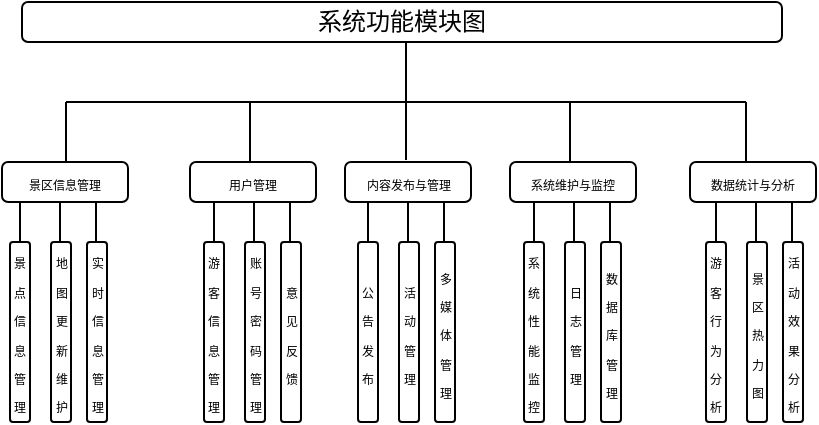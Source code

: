 <mxfile version="24.8.1" pages="2">
  <diagram id="prtHgNgQTEPvFCAcTncT" name="Page-1">
    <mxGraphModel dx="622" dy="266" grid="1" gridSize="10" guides="1" tooltips="1" connect="1" arrows="1" fold="1" page="1" pageScale="1" pageWidth="827" pageHeight="1169" math="0" shadow="0">
      <root>
        <mxCell id="0" />
        <mxCell id="1" parent="0" />
        <mxCell id="3OmdFLBd43U6vZvSuhDA-4" value="系统功能模块图" style="rounded=1;whiteSpace=wrap;html=1;" vertex="1" parent="1">
          <mxGeometry x="206" y="110" width="380" height="20" as="geometry" />
        </mxCell>
        <mxCell id="3OmdFLBd43U6vZvSuhDA-12" value="" style="endArrow=none;html=1;rounded=0;entryX=0.5;entryY=1;entryDx=0;entryDy=0;" edge="1" parent="1">
          <mxGeometry width="50" height="50" relative="1" as="geometry">
            <mxPoint x="398" y="160" as="sourcePoint" />
            <mxPoint x="398" y="130" as="targetPoint" />
          </mxGeometry>
        </mxCell>
        <mxCell id="3OmdFLBd43U6vZvSuhDA-13" value="" style="endArrow=none;html=1;rounded=0;" edge="1" parent="1">
          <mxGeometry width="50" height="50" relative="1" as="geometry">
            <mxPoint x="398" y="160" as="sourcePoint" />
            <mxPoint x="228" y="160" as="targetPoint" />
          </mxGeometry>
        </mxCell>
        <mxCell id="3OmdFLBd43U6vZvSuhDA-14" value="" style="endArrow=none;html=1;rounded=0;entryX=0.5;entryY=1;entryDx=0;entryDy=0;" edge="1" parent="1">
          <mxGeometry width="50" height="50" relative="1" as="geometry">
            <mxPoint x="398" y="189" as="sourcePoint" />
            <mxPoint x="398" y="159" as="targetPoint" />
          </mxGeometry>
        </mxCell>
        <mxCell id="3OmdFLBd43U6vZvSuhDA-15" value="" style="endArrow=none;html=1;rounded=0;entryX=0.5;entryY=1;entryDx=0;entryDy=0;" edge="1" parent="1">
          <mxGeometry width="50" height="50" relative="1" as="geometry">
            <mxPoint x="320" y="190" as="sourcePoint" />
            <mxPoint x="320" y="160" as="targetPoint" />
          </mxGeometry>
        </mxCell>
        <mxCell id="3OmdFLBd43U6vZvSuhDA-16" value="" style="endArrow=none;html=1;rounded=0;entryX=0.5;entryY=1;entryDx=0;entryDy=0;" edge="1" parent="1">
          <mxGeometry width="50" height="50" relative="1" as="geometry">
            <mxPoint x="228" y="190" as="sourcePoint" />
            <mxPoint x="228" y="160" as="targetPoint" />
          </mxGeometry>
        </mxCell>
        <mxCell id="3OmdFLBd43U6vZvSuhDA-17" value="" style="endArrow=none;html=1;rounded=0;" edge="1" parent="1">
          <mxGeometry width="50" height="50" relative="1" as="geometry">
            <mxPoint x="568" y="160" as="sourcePoint" />
            <mxPoint x="398" y="160" as="targetPoint" />
          </mxGeometry>
        </mxCell>
        <mxCell id="3OmdFLBd43U6vZvSuhDA-18" value="" style="endArrow=none;html=1;rounded=0;entryX=0.5;entryY=1;entryDx=0;entryDy=0;" edge="1" parent="1">
          <mxGeometry width="50" height="50" relative="1" as="geometry">
            <mxPoint x="480" y="190" as="sourcePoint" />
            <mxPoint x="480" y="160" as="targetPoint" />
          </mxGeometry>
        </mxCell>
        <mxCell id="3OmdFLBd43U6vZvSuhDA-19" value="" style="endArrow=none;html=1;rounded=0;entryX=0.5;entryY=1;entryDx=0;entryDy=0;" edge="1" parent="1">
          <mxGeometry width="50" height="50" relative="1" as="geometry">
            <mxPoint x="568" y="190" as="sourcePoint" />
            <mxPoint x="568" y="160" as="targetPoint" />
          </mxGeometry>
        </mxCell>
        <mxCell id="3OmdFLBd43U6vZvSuhDA-20" value="&lt;font style=&quot;font-size: 6px;&quot;&gt;景区信息管理&lt;/font&gt;" style="rounded=1;whiteSpace=wrap;html=1;" vertex="1" parent="1">
          <mxGeometry x="196" y="190" width="63" height="20" as="geometry" />
        </mxCell>
        <mxCell id="3OmdFLBd43U6vZvSuhDA-26" value="&lt;font style=&quot;font-size: 6px;&quot;&gt;用户管理&lt;/font&gt;" style="rounded=1;whiteSpace=wrap;html=1;" vertex="1" parent="1">
          <mxGeometry x="290" y="190" width="63" height="20" as="geometry" />
        </mxCell>
        <mxCell id="3OmdFLBd43U6vZvSuhDA-27" value="&lt;font style=&quot;font-size: 6px;&quot;&gt;内容发布与管理&lt;/font&gt;" style="rounded=1;whiteSpace=wrap;html=1;" vertex="1" parent="1">
          <mxGeometry x="367.5" y="190" width="63" height="20" as="geometry" />
        </mxCell>
        <mxCell id="3OmdFLBd43U6vZvSuhDA-28" value="&lt;font style=&quot;font-size: 6px;&quot;&gt;系统维护与监控&lt;/font&gt;" style="rounded=1;whiteSpace=wrap;html=1;" vertex="1" parent="1">
          <mxGeometry x="450" y="190" width="63" height="20" as="geometry" />
        </mxCell>
        <mxCell id="3OmdFLBd43U6vZvSuhDA-29" value="&lt;font style=&quot;font-size: 6px;&quot;&gt;数据统计与分析&lt;/font&gt;" style="rounded=1;whiteSpace=wrap;html=1;" vertex="1" parent="1">
          <mxGeometry x="540" y="190" width="63" height="20" as="geometry" />
        </mxCell>
        <mxCell id="3OmdFLBd43U6vZvSuhDA-30" value="" style="endArrow=none;html=1;rounded=0;entryX=0.5;entryY=1;entryDx=0;entryDy=0;" edge="1" parent="1">
          <mxGeometry width="50" height="50" relative="1" as="geometry">
            <mxPoint x="205" y="230" as="sourcePoint" />
            <mxPoint x="205" y="210" as="targetPoint" />
          </mxGeometry>
        </mxCell>
        <mxCell id="3OmdFLBd43U6vZvSuhDA-31" value="" style="endArrow=none;html=1;rounded=0;entryX=0.5;entryY=1;entryDx=0;entryDy=0;" edge="1" parent="1">
          <mxGeometry width="50" height="50" relative="1" as="geometry">
            <mxPoint x="225" y="230" as="sourcePoint" />
            <mxPoint x="225" y="210" as="targetPoint" />
          </mxGeometry>
        </mxCell>
        <mxCell id="3OmdFLBd43U6vZvSuhDA-32" value="" style="endArrow=none;html=1;rounded=0;entryX=0.5;entryY=1;entryDx=0;entryDy=0;" edge="1" parent="1">
          <mxGeometry width="50" height="50" relative="1" as="geometry">
            <mxPoint x="243" y="230" as="sourcePoint" />
            <mxPoint x="243" y="210" as="targetPoint" />
          </mxGeometry>
        </mxCell>
        <mxCell id="3OmdFLBd43U6vZvSuhDA-33" value="&lt;font style=&quot;font-size: 6px;&quot;&gt;景点信息管理&lt;/font&gt;" style="rounded=1;whiteSpace=wrap;html=1;" vertex="1" parent="1">
          <mxGeometry x="200" y="230" width="10" height="90" as="geometry" />
        </mxCell>
        <mxCell id="3OmdFLBd43U6vZvSuhDA-34" value="&lt;font style=&quot;font-size: 6px;&quot;&gt;地图更新维护&lt;/font&gt;" style="rounded=1;whiteSpace=wrap;html=1;" vertex="1" parent="1">
          <mxGeometry x="220.5" y="230" width="10" height="90" as="geometry" />
        </mxCell>
        <mxCell id="3OmdFLBd43U6vZvSuhDA-36" value="&lt;font style=&quot;font-size: 6px;&quot;&gt;实时信息管理&lt;/font&gt;" style="rounded=1;whiteSpace=wrap;html=1;" vertex="1" parent="1">
          <mxGeometry x="238.5" y="230" width="10" height="90" as="geometry" />
        </mxCell>
        <mxCell id="3OmdFLBd43U6vZvSuhDA-37" value="" style="endArrow=none;html=1;rounded=0;entryX=0.5;entryY=1;entryDx=0;entryDy=0;" edge="1" parent="1">
          <mxGeometry width="50" height="50" relative="1" as="geometry">
            <mxPoint x="302" y="230" as="sourcePoint" />
            <mxPoint x="302" y="210" as="targetPoint" />
          </mxGeometry>
        </mxCell>
        <mxCell id="3OmdFLBd43U6vZvSuhDA-38" value="" style="endArrow=none;html=1;rounded=0;entryX=0.5;entryY=1;entryDx=0;entryDy=0;" edge="1" parent="1">
          <mxGeometry width="50" height="50" relative="1" as="geometry">
            <mxPoint x="322" y="230" as="sourcePoint" />
            <mxPoint x="322" y="210" as="targetPoint" />
          </mxGeometry>
        </mxCell>
        <mxCell id="3OmdFLBd43U6vZvSuhDA-39" value="" style="endArrow=none;html=1;rounded=0;entryX=0.5;entryY=1;entryDx=0;entryDy=0;" edge="1" parent="1">
          <mxGeometry width="50" height="50" relative="1" as="geometry">
            <mxPoint x="340" y="230" as="sourcePoint" />
            <mxPoint x="340" y="210" as="targetPoint" />
          </mxGeometry>
        </mxCell>
        <mxCell id="3OmdFLBd43U6vZvSuhDA-40" value="&lt;font style=&quot;font-size: 6px;&quot;&gt;游客信息管理&lt;/font&gt;" style="rounded=1;whiteSpace=wrap;html=1;" vertex="1" parent="1">
          <mxGeometry x="297" y="230" width="10" height="90" as="geometry" />
        </mxCell>
        <mxCell id="3OmdFLBd43U6vZvSuhDA-41" value="&lt;font style=&quot;font-size: 6px;&quot;&gt;账号密码管理&lt;/font&gt;" style="rounded=1;whiteSpace=wrap;html=1;" vertex="1" parent="1">
          <mxGeometry x="317.5" y="230" width="10" height="90" as="geometry" />
        </mxCell>
        <mxCell id="3OmdFLBd43U6vZvSuhDA-42" value="&lt;font style=&quot;font-size: 6px;&quot;&gt;意见反馈&lt;/font&gt;" style="rounded=1;whiteSpace=wrap;html=1;" vertex="1" parent="1">
          <mxGeometry x="335.5" y="230" width="10" height="90" as="geometry" />
        </mxCell>
        <mxCell id="3OmdFLBd43U6vZvSuhDA-44" value="" style="endArrow=none;html=1;rounded=0;entryX=0.5;entryY=1;entryDx=0;entryDy=0;" edge="1" parent="1">
          <mxGeometry width="50" height="50" relative="1" as="geometry">
            <mxPoint x="379" y="230" as="sourcePoint" />
            <mxPoint x="379" y="210" as="targetPoint" />
          </mxGeometry>
        </mxCell>
        <mxCell id="3OmdFLBd43U6vZvSuhDA-45" value="" style="endArrow=none;html=1;rounded=0;entryX=0.5;entryY=1;entryDx=0;entryDy=0;" edge="1" parent="1">
          <mxGeometry width="50" height="50" relative="1" as="geometry">
            <mxPoint x="399" y="230" as="sourcePoint" />
            <mxPoint x="399" y="210" as="targetPoint" />
          </mxGeometry>
        </mxCell>
        <mxCell id="3OmdFLBd43U6vZvSuhDA-46" value="" style="endArrow=none;html=1;rounded=0;entryX=0.5;entryY=1;entryDx=0;entryDy=0;" edge="1" parent="1">
          <mxGeometry width="50" height="50" relative="1" as="geometry">
            <mxPoint x="417" y="230" as="sourcePoint" />
            <mxPoint x="417" y="210" as="targetPoint" />
          </mxGeometry>
        </mxCell>
        <mxCell id="3OmdFLBd43U6vZvSuhDA-47" value="&lt;font style=&quot;font-size: 6px;&quot;&gt;公告发布&lt;/font&gt;" style="rounded=1;whiteSpace=wrap;html=1;" vertex="1" parent="1">
          <mxGeometry x="374" y="230" width="10" height="90" as="geometry" />
        </mxCell>
        <mxCell id="3OmdFLBd43U6vZvSuhDA-48" value="&lt;font style=&quot;font-size: 6px;&quot;&gt;活动管理&lt;/font&gt;" style="rounded=1;whiteSpace=wrap;html=1;" vertex="1" parent="1">
          <mxGeometry x="394.5" y="230" width="10" height="90" as="geometry" />
        </mxCell>
        <mxCell id="3OmdFLBd43U6vZvSuhDA-49" value="&lt;font style=&quot;font-size: 6px;&quot;&gt;多媒体管理&lt;/font&gt;" style="rounded=1;whiteSpace=wrap;html=1;" vertex="1" parent="1">
          <mxGeometry x="412.5" y="230" width="10" height="90" as="geometry" />
        </mxCell>
        <mxCell id="3OmdFLBd43U6vZvSuhDA-51" value="" style="endArrow=none;html=1;rounded=0;entryX=0.5;entryY=1;entryDx=0;entryDy=0;" edge="1" parent="1">
          <mxGeometry width="50" height="50" relative="1" as="geometry">
            <mxPoint x="462" y="230" as="sourcePoint" />
            <mxPoint x="462" y="210" as="targetPoint" />
          </mxGeometry>
        </mxCell>
        <mxCell id="3OmdFLBd43U6vZvSuhDA-52" value="" style="endArrow=none;html=1;rounded=0;entryX=0.5;entryY=1;entryDx=0;entryDy=0;" edge="1" parent="1">
          <mxGeometry width="50" height="50" relative="1" as="geometry">
            <mxPoint x="482" y="230" as="sourcePoint" />
            <mxPoint x="482" y="210" as="targetPoint" />
          </mxGeometry>
        </mxCell>
        <mxCell id="3OmdFLBd43U6vZvSuhDA-53" value="" style="endArrow=none;html=1;rounded=0;entryX=0.5;entryY=1;entryDx=0;entryDy=0;" edge="1" parent="1">
          <mxGeometry width="50" height="50" relative="1" as="geometry">
            <mxPoint x="500" y="230" as="sourcePoint" />
            <mxPoint x="500" y="210" as="targetPoint" />
          </mxGeometry>
        </mxCell>
        <mxCell id="3OmdFLBd43U6vZvSuhDA-54" value="&lt;font style=&quot;font-size: 6px;&quot;&gt;系统性能监控&lt;/font&gt;" style="rounded=1;whiteSpace=wrap;html=1;" vertex="1" parent="1">
          <mxGeometry x="457" y="230" width="10" height="90" as="geometry" />
        </mxCell>
        <mxCell id="3OmdFLBd43U6vZvSuhDA-55" value="&lt;font style=&quot;font-size: 6px;&quot;&gt;日志管理&lt;/font&gt;" style="rounded=1;whiteSpace=wrap;html=1;" vertex="1" parent="1">
          <mxGeometry x="477.5" y="230" width="10" height="90" as="geometry" />
        </mxCell>
        <mxCell id="3OmdFLBd43U6vZvSuhDA-56" value="&lt;font style=&quot;font-size: 6px;&quot;&gt;数据库管理&lt;/font&gt;" style="rounded=1;whiteSpace=wrap;html=1;" vertex="1" parent="1">
          <mxGeometry x="495.5" y="230" width="10" height="90" as="geometry" />
        </mxCell>
        <mxCell id="3OmdFLBd43U6vZvSuhDA-58" value="" style="endArrow=none;html=1;rounded=0;entryX=0.5;entryY=1;entryDx=0;entryDy=0;" edge="1" parent="1">
          <mxGeometry width="50" height="50" relative="1" as="geometry">
            <mxPoint x="553" y="230" as="sourcePoint" />
            <mxPoint x="553" y="210" as="targetPoint" />
          </mxGeometry>
        </mxCell>
        <mxCell id="3OmdFLBd43U6vZvSuhDA-59" value="" style="endArrow=none;html=1;rounded=0;entryX=0.5;entryY=1;entryDx=0;entryDy=0;" edge="1" parent="1">
          <mxGeometry width="50" height="50" relative="1" as="geometry">
            <mxPoint x="573" y="230" as="sourcePoint" />
            <mxPoint x="573" y="210" as="targetPoint" />
          </mxGeometry>
        </mxCell>
        <mxCell id="3OmdFLBd43U6vZvSuhDA-60" value="" style="endArrow=none;html=1;rounded=0;entryX=0.5;entryY=1;entryDx=0;entryDy=0;" edge="1" parent="1">
          <mxGeometry width="50" height="50" relative="1" as="geometry">
            <mxPoint x="591" y="230" as="sourcePoint" />
            <mxPoint x="591" y="210" as="targetPoint" />
          </mxGeometry>
        </mxCell>
        <mxCell id="3OmdFLBd43U6vZvSuhDA-61" value="&lt;font style=&quot;font-size: 6px;&quot;&gt;游客行为分析&lt;/font&gt;" style="rounded=1;whiteSpace=wrap;html=1;" vertex="1" parent="1">
          <mxGeometry x="548" y="230" width="10" height="90" as="geometry" />
        </mxCell>
        <mxCell id="3OmdFLBd43U6vZvSuhDA-62" value="&lt;font style=&quot;font-size: 6px;&quot;&gt;景区热力图&lt;/font&gt;" style="rounded=1;whiteSpace=wrap;html=1;" vertex="1" parent="1">
          <mxGeometry x="568.5" y="230" width="10" height="90" as="geometry" />
        </mxCell>
        <mxCell id="3OmdFLBd43U6vZvSuhDA-63" value="&lt;font style=&quot;font-size: 6px;&quot;&gt;活动效果分析&lt;/font&gt;" style="rounded=1;whiteSpace=wrap;html=1;" vertex="1" parent="1">
          <mxGeometry x="586.5" y="230" width="10" height="90" as="geometry" />
        </mxCell>
      </root>
    </mxGraphModel>
  </diagram>
  <diagram id="nc0j2y435eSA-mXHacfm" name="第 2 页">
    <mxGraphModel dx="878" dy="1544" grid="1" gridSize="10" guides="1" tooltips="1" connect="1" arrows="1" fold="1" page="1" pageScale="1" pageWidth="827" pageHeight="1169" math="0" shadow="0">
      <root>
        <mxCell id="0" />
        <mxCell id="1" parent="0" />
        <mxCell id="ST3jsBnNbj401FTHgkvh-1" value="游客" style="shape=umlActor;verticalLabelPosition=bottom;verticalAlign=top;html=1;outlineConnect=0;" vertex="1" parent="1">
          <mxGeometry x="140" y="150" width="30" height="60" as="geometry" />
        </mxCell>
        <mxCell id="ST3jsBnNbj401FTHgkvh-2" value="" style="endArrow=classic;html=1;rounded=0;" edge="1" parent="1">
          <mxGeometry width="50" height="50" relative="1" as="geometry">
            <mxPoint x="170" y="170" as="sourcePoint" />
            <mxPoint x="250" y="90" as="targetPoint" />
          </mxGeometry>
        </mxCell>
        <mxCell id="ST3jsBnNbj401FTHgkvh-3" value="" style="endArrow=classic;html=1;rounded=0;exitX=1;exitY=0.333;exitDx=0;exitDy=0;exitPerimeter=0;entryX=0;entryY=0.5;entryDx=0;entryDy=0;" edge="1" parent="1" source="ST3jsBnNbj401FTHgkvh-1" target="ST3jsBnNbj401FTHgkvh-12">
          <mxGeometry width="50" height="50" relative="1" as="geometry">
            <mxPoint x="180" y="180" as="sourcePoint" />
            <mxPoint x="290" y="130" as="targetPoint" />
          </mxGeometry>
        </mxCell>
        <mxCell id="ST3jsBnNbj401FTHgkvh-4" value="" style="endArrow=classic;html=1;rounded=0;" edge="1" parent="1">
          <mxGeometry width="50" height="50" relative="1" as="geometry">
            <mxPoint x="170" y="170" as="sourcePoint" />
            <mxPoint x="290" y="180" as="targetPoint" />
          </mxGeometry>
        </mxCell>
        <mxCell id="ST3jsBnNbj401FTHgkvh-6" value="" style="endArrow=classic;html=1;rounded=0;entryX=0;entryY=0.5;entryDx=0;entryDy=0;" edge="1" parent="1" target="ST3jsBnNbj401FTHgkvh-14">
          <mxGeometry width="50" height="50" relative="1" as="geometry">
            <mxPoint x="170" y="170" as="sourcePoint" />
            <mxPoint x="280" y="220" as="targetPoint" />
          </mxGeometry>
        </mxCell>
        <mxCell id="ST3jsBnNbj401FTHgkvh-7" value="" style="endArrow=classic;html=1;rounded=0;entryX=0.5;entryY=0;entryDx=0;entryDy=0;" edge="1" parent="1" target="ST3jsBnNbj401FTHgkvh-15">
          <mxGeometry width="50" height="50" relative="1" as="geometry">
            <mxPoint x="170" y="170" as="sourcePoint" />
            <mxPoint x="260" y="270" as="targetPoint" />
          </mxGeometry>
        </mxCell>
        <mxCell id="ST3jsBnNbj401FTHgkvh-8" value="注册/登录" style="ellipse;whiteSpace=wrap;html=1;" vertex="1" parent="1">
          <mxGeometry x="210" y="50" width="90" height="40" as="geometry" />
        </mxCell>
        <mxCell id="ST3jsBnNbj401FTHgkvh-11" value="" style="endArrow=classic;html=1;rounded=0;exitX=1;exitY=0.333;exitDx=0;exitDy=0;exitPerimeter=0;entryX=0.5;entryY=0;entryDx=0;entryDy=0;" edge="1" parent="1" source="ST3jsBnNbj401FTHgkvh-1" target="ST3jsBnNbj401FTHgkvh-16">
          <mxGeometry width="50" height="50" relative="1" as="geometry">
            <mxPoint x="180" y="180" as="sourcePoint" />
            <mxPoint x="210" y="300" as="targetPoint" />
          </mxGeometry>
        </mxCell>
        <mxCell id="ST3jsBnNbj401FTHgkvh-12" value="首页" style="ellipse;whiteSpace=wrap;html =1;" vertex="1" parent="1">
          <mxGeometry x="290" y="100" width="90" height="40" as="geometry" />
        </mxCell>
        <mxCell id="ST3jsBnNbj401FTHgkvh-13" value="地图导航" style="ellipse;whiteSpace=wrap;html =1;" vertex="1" parent="1">
          <mxGeometry x="290" y="160" width="90" height="40" as="geometry" />
        </mxCell>
        <mxCell id="ST3jsBnNbj401FTHgkvh-14" value="个性化推荐" style="ellipse;whiteSpace=wrap;html =1;" vertex="1" parent="1">
          <mxGeometry x="280" y="256" width="90" height="40" as="geometry" />
        </mxCell>
        <mxCell id="ST3jsBnNbj401FTHgkvh-15" value="实时信息查询" style="ellipse;whiteSpace=wrap;html =1;" vertex="1" parent="1">
          <mxGeometry x="241" y="310" width="90" height="40" as="geometry" />
        </mxCell>
        <mxCell id="ST3jsBnNbj401FTHgkvh-16" value="景区详情" style="ellipse;whiteSpace=wrap;html =1;" vertex="1" parent="1">
          <mxGeometry x="151" y="340" width="90" height="40" as="geometry" />
        </mxCell>
        <mxCell id="ST3jsBnNbj401FTHgkvh-26" value="微信登录" style="ellipse;whiteSpace=wrap;html =1;" vertex="1" parent="1">
          <mxGeometry x="300" y="-70" width="90" height="40" as="geometry" />
        </mxCell>
        <mxCell id="ST3jsBnNbj401FTHgkvh-30" value="&amp;lt;&amp;lt;include&amp;gt;&amp;gt;" style="html=1;verticalAlign=bottom;labelBackgroundColor=none;endArrow=open;endFill=0;dashed=1;rounded=0;" edge="1" parent="1">
          <mxGeometry x="0.125" width="160" relative="1" as="geometry">
            <mxPoint x="260" y="50" as="sourcePoint" />
            <mxPoint x="420" y="10" as="targetPoint" />
            <mxPoint x="-1" as="offset" />
          </mxGeometry>
        </mxCell>
        <mxCell id="ST3jsBnNbj401FTHgkvh-31" value="&amp;lt;&amp;lt;include&amp;gt;&amp;gt;" style="html=1;verticalAlign=bottom;labelBackgroundColor=none;endArrow=open;endFill=0;dashed=1;rounded=0;entryX=0.5;entryY=1;entryDx=0;entryDy=0;" edge="1" parent="1" target="ST3jsBnNbj401FTHgkvh-26">
          <mxGeometry x="0.125" width="160" relative="1" as="geometry">
            <mxPoint x="260" y="50" as="sourcePoint" />
            <mxPoint x="430" y="20" as="targetPoint" />
            <mxPoint x="-1" as="offset" />
          </mxGeometry>
        </mxCell>
        <mxCell id="ST3jsBnNbj401FTHgkvh-32" value="手机号登录" style="ellipse;whiteSpace=wrap;html =1;" vertex="1" parent="1">
          <mxGeometry x="420" y="-10" width="90" height="40" as="geometry" />
        </mxCell>
        <mxCell id="ST3jsBnNbj401FTHgkvh-33" value="&amp;lt;&amp;lt;include&amp;gt;&amp;gt;" style="html=1;verticalAlign=bottom;labelBackgroundColor=none;endArrow=open;endFill=0;dashed=1;rounded=0;exitX=1;exitY=0;exitDx=0;exitDy=0;" edge="1" parent="1" source="ST3jsBnNbj401FTHgkvh-12">
          <mxGeometry x="0.125" width="160" relative="1" as="geometry">
            <mxPoint x="380" y="120" as="sourcePoint" />
            <mxPoint x="490" y="70" as="targetPoint" />
            <mxPoint x="-1" as="offset" />
          </mxGeometry>
        </mxCell>
        <mxCell id="ST3jsBnNbj401FTHgkvh-34" value="&amp;lt;&amp;lt;include&amp;gt;&amp;gt;" style="html=1;verticalAlign=bottom;labelBackgroundColor=none;endArrow=open;endFill=0;dashed=1;rounded=0;exitX=1;exitY=0;exitDx=0;exitDy=0;" edge="1" parent="1" source="ST3jsBnNbj401FTHgkvh-12">
          <mxGeometry x="0.125" width="160" relative="1" as="geometry">
            <mxPoint x="377" y="116" as="sourcePoint" />
            <mxPoint x="520" y="100" as="targetPoint" />
            <mxPoint x="-1" as="offset" />
          </mxGeometry>
        </mxCell>
        <mxCell id="ST3jsBnNbj401FTHgkvh-35" value="&amp;lt;&amp;lt;include&amp;gt;&amp;gt;" style="html=1;verticalAlign=bottom;labelBackgroundColor=none;endArrow=open;endFill=0;dashed=1;rounded=0;entryX=0;entryY=0.5;entryDx=0;entryDy=0;" edge="1" parent="1" target="ST3jsBnNbj401FTHgkvh-38">
          <mxGeometry x="0.125" width="160" relative="1" as="geometry">
            <mxPoint x="380" y="110" as="sourcePoint" />
            <mxPoint x="530" y="126" as="targetPoint" />
            <mxPoint x="-1" as="offset" />
          </mxGeometry>
        </mxCell>
        <mxCell id="ST3jsBnNbj401FTHgkvh-36" value="推荐景点" style="ellipse;whiteSpace=wrap;html =1;" vertex="1" parent="1">
          <mxGeometry x="490" y="40" width="90" height="40" as="geometry" />
        </mxCell>
        <mxCell id="ST3jsBnNbj401FTHgkvh-37" value="查看活动公告" style="ellipse;whiteSpace=wrap;html =1;" vertex="1" parent="1">
          <mxGeometry x="521" y="82" width="90" height="40" as="geometry" />
        </mxCell>
        <mxCell id="ST3jsBnNbj401FTHgkvh-38" value="天气信息" style="ellipse;whiteSpace=wrap;html =1;" vertex="1" parent="1">
          <mxGeometry x="530" y="130" width="90" height="40" as="geometry" />
        </mxCell>
        <mxCell id="ST3jsBnNbj401FTHgkvh-39" value="&amp;lt;&amp;lt;include&amp;gt;&amp;gt;" style="html=1;verticalAlign=bottom;labelBackgroundColor=none;endArrow=open;endFill=0;dashed=1;rounded=0;" edge="1" parent="1">
          <mxGeometry x="0.125" width="160" relative="1" as="geometry">
            <mxPoint x="380" y="180" as="sourcePoint" />
            <mxPoint x="530" y="190" as="targetPoint" />
            <mxPoint x="-1" as="offset" />
          </mxGeometry>
        </mxCell>
        <mxCell id="ST3jsBnNbj401FTHgkvh-40" value="&amp;lt;&amp;lt;include&amp;gt;&amp;gt;" style="html=1;verticalAlign=bottom;labelBackgroundColor=none;endArrow=open;endFill=0;dashed=1;rounded=0;" edge="1" parent="1">
          <mxGeometry x="0.125" width="160" relative="1" as="geometry">
            <mxPoint x="380" y="180" as="sourcePoint" />
            <mxPoint x="510" y="230" as="targetPoint" />
            <mxPoint x="-1" as="offset" />
          </mxGeometry>
        </mxCell>
        <mxCell id="ST3jsBnNbj401FTHgkvh-41" value="&amp;lt;&amp;lt;include&amp;gt;&amp;gt;" style="html=1;verticalAlign=bottom;labelBackgroundColor=none;endArrow=open;endFill=0;dashed=1;rounded=0;exitX=1;exitY=0.5;exitDx=0;exitDy=0;" edge="1" parent="1" source="ST3jsBnNbj401FTHgkvh-13">
          <mxGeometry x="0.125" width="160" relative="1" as="geometry">
            <mxPoint x="390" y="190" as="sourcePoint" />
            <mxPoint x="490" y="260" as="targetPoint" />
            <mxPoint x="-1" as="offset" />
          </mxGeometry>
        </mxCell>
        <mxCell id="ST3jsBnNbj401FTHgkvh-42" value="实时定位" style="ellipse;whiteSpace=wrap;html =1;" vertex="1" parent="1">
          <mxGeometry x="530" y="174" width="90" height="40" as="geometry" />
        </mxCell>
        <mxCell id="ST3jsBnNbj401FTHgkvh-43" value="路线规划" style="ellipse;whiteSpace=wrap;html =1;" vertex="1" parent="1">
          <mxGeometry x="510" y="216" width="90" height="40" as="geometry" />
        </mxCell>
        <mxCell id="ST3jsBnNbj401FTHgkvh-44" value="景区全景图" style="ellipse;whiteSpace=wrap;html =1;" vertex="1" parent="1">
          <mxGeometry x="470" y="260" width="90" height="40" as="geometry" />
        </mxCell>
        <mxCell id="ST3jsBnNbj401FTHgkvh-46" value="&amp;lt;&amp;lt;include&amp;gt;&amp;gt;" style="html=1;verticalAlign=bottom;labelBackgroundColor=none;endArrow=open;endFill=0;dashed=1;rounded=0;exitX=0.5;exitY=1;exitDx=0;exitDy=0;" edge="1" parent="1" source="ST3jsBnNbj401FTHgkvh-16">
          <mxGeometry x="0.125" width="160" relative="1" as="geometry">
            <mxPoint x="170" y="380" as="sourcePoint" />
            <mxPoint x="140" y="460" as="targetPoint" />
            <mxPoint x="-1" as="offset" />
          </mxGeometry>
        </mxCell>
        <mxCell id="ST3jsBnNbj401FTHgkvh-47" value="&amp;lt;&amp;lt;include&amp;gt;&amp;gt;" style="html=1;verticalAlign=bottom;labelBackgroundColor=none;endArrow=open;endFill=0;dashed=1;rounded=0;" edge="1" parent="1">
          <mxGeometry x="0.125" width="160" relative="1" as="geometry">
            <mxPoint x="200" y="380" as="sourcePoint" />
            <mxPoint x="230" y="470" as="targetPoint" />
            <mxPoint x="-1" as="offset" />
          </mxGeometry>
        </mxCell>
        <mxCell id="ST3jsBnNbj401FTHgkvh-49" value="&amp;lt;&amp;lt;include&amp;gt;&amp;gt;" style="html=1;verticalAlign=bottom;labelBackgroundColor=none;endArrow=open;endFill=0;dashed=1;rounded=0;exitX=0.5;exitY=1;exitDx=0;exitDy=0;" edge="1" parent="1" source="ST3jsBnNbj401FTHgkvh-16">
          <mxGeometry x="0.125" width="160" relative="1" as="geometry">
            <mxPoint x="210" y="390" as="sourcePoint" />
            <mxPoint x="290" y="430" as="targetPoint" />
            <mxPoint x="-1" as="offset" />
          </mxGeometry>
        </mxCell>
        <mxCell id="ST3jsBnNbj401FTHgkvh-51" value="查看景点介绍" style="ellipse;whiteSpace=wrap;html =1;" vertex="1" parent="1">
          <mxGeometry x="90" y="460" width="90" height="40" as="geometry" />
        </mxCell>
        <mxCell id="ST3jsBnNbj401FTHgkvh-52" value="查看历史背景" style="ellipse;whiteSpace=wrap;html =1;" vertex="1" parent="1">
          <mxGeometry x="200" y="470" width="90" height="40" as="geometry" />
        </mxCell>
        <mxCell id="ST3jsBnNbj401FTHgkvh-53" value="查看开放时间" style="ellipse;whiteSpace=wrap;html =1;" vertex="1" parent="1">
          <mxGeometry x="290" y="410" width="90" height="40" as="geometry" />
        </mxCell>
        <mxCell id="ST3jsBnNbj401FTHgkvh-54" value="&amp;lt;&amp;lt;include&amp;gt;&amp;gt;" style="html=1;verticalAlign=bottom;labelBackgroundColor=none;endArrow=open;endFill=0;dashed=1;rounded=0;exitX=0.5;exitY=1;exitDx=0;exitDy=0;" edge="1" parent="1">
          <mxGeometry x="0.125" width="160" relative="1" as="geometry">
            <mxPoint x="300" y="350" as="sourcePoint" />
            <mxPoint x="394" y="400" as="targetPoint" />
            <mxPoint x="-1" as="offset" />
          </mxGeometry>
        </mxCell>
        <mxCell id="ST3jsBnNbj401FTHgkvh-55" value="&amp;lt;&amp;lt;include&amp;gt;&amp;gt;" style="html=1;verticalAlign=bottom;labelBackgroundColor=none;endArrow=open;endFill=0;dashed=1;rounded=0;" edge="1" parent="1">
          <mxGeometry x="0.125" width="160" relative="1" as="geometry">
            <mxPoint x="310" y="350" as="sourcePoint" />
            <mxPoint x="430" y="360" as="targetPoint" />
            <mxPoint x="-1" as="offset" />
          </mxGeometry>
        </mxCell>
        <mxCell id="ST3jsBnNbj401FTHgkvh-56" value="查看游客人数" style="ellipse;whiteSpace=wrap;html =1;" vertex="1" parent="1">
          <mxGeometry x="431" y="340" width="90" height="40" as="geometry" />
        </mxCell>
        <mxCell id="ST3jsBnNbj401FTHgkvh-57" value="查看开放时间" style="ellipse;whiteSpace=wrap;html =1;" vertex="1" parent="1">
          <mxGeometry x="390" y="390" width="90" height="40" as="geometry" />
        </mxCell>
      </root>
    </mxGraphModel>
  </diagram>
</mxfile>
